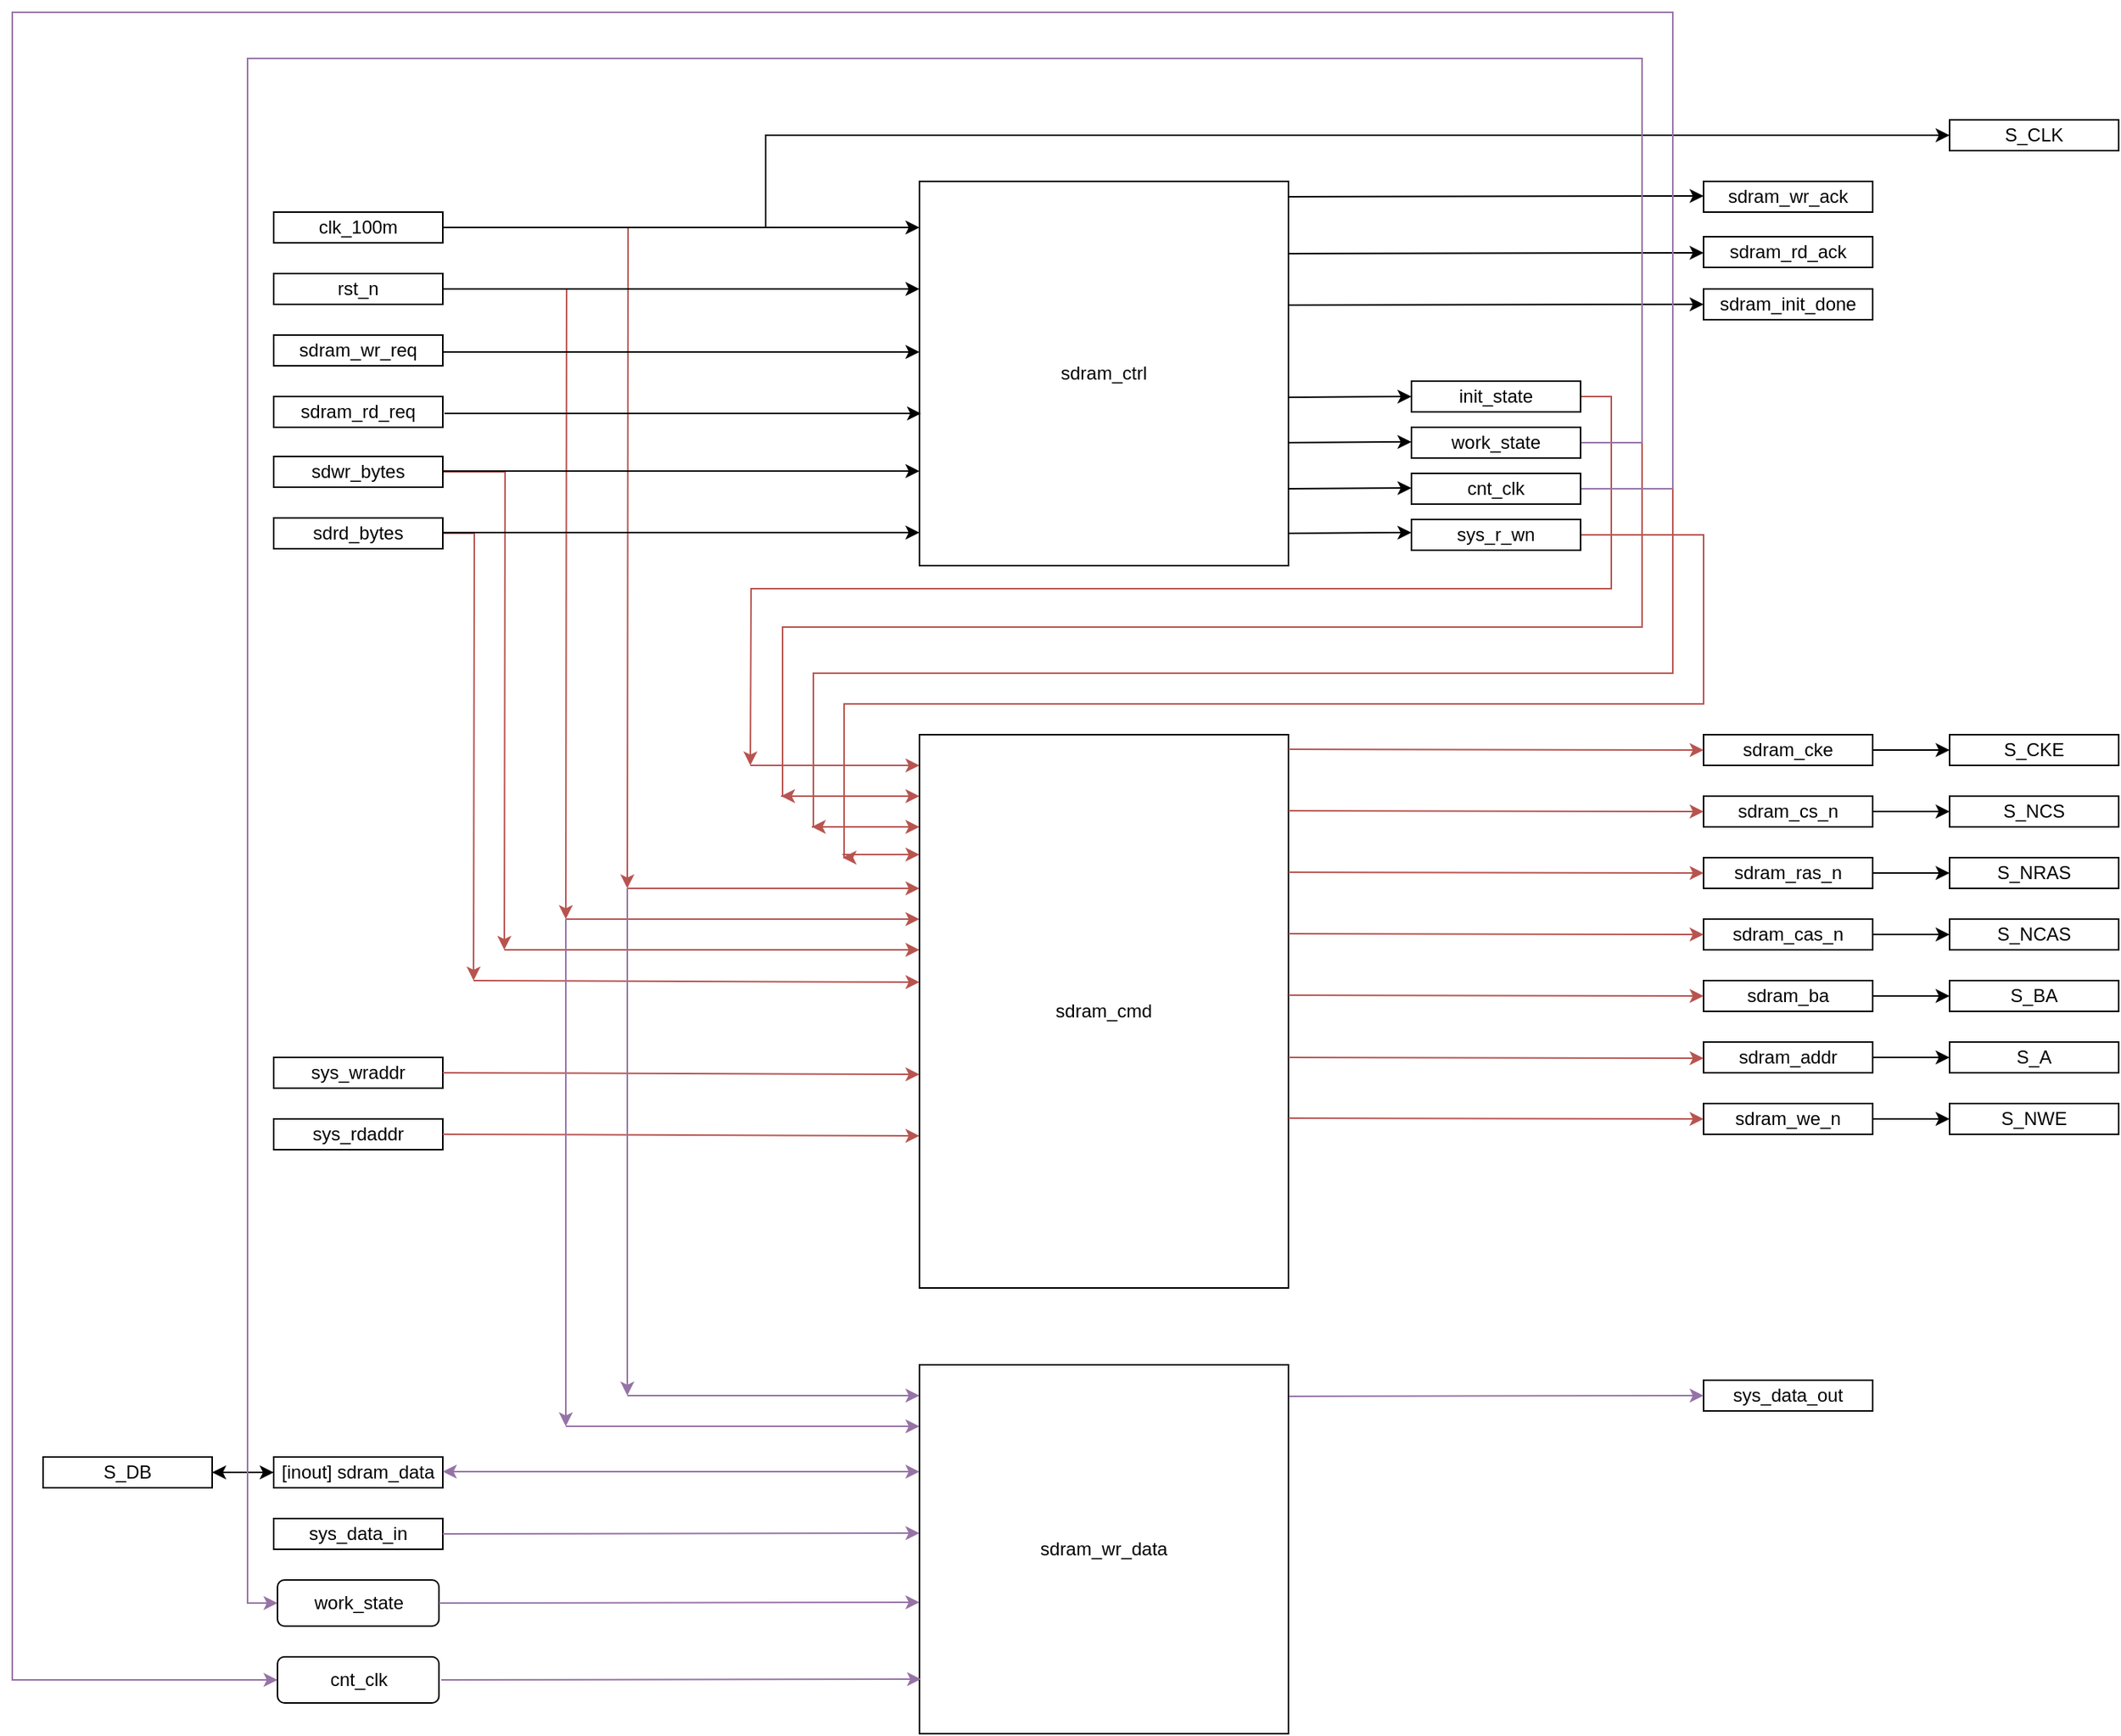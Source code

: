 <mxfile version="22.0.8" type="github">
  <diagram name="Page-1" id="QzKriibWGeIbcQBbAOVL">
    <mxGraphModel dx="2284" dy="758" grid="1" gridSize="10" guides="1" tooltips="1" connect="1" arrows="1" fold="1" page="1" pageScale="1" pageWidth="850" pageHeight="1100" math="0" shadow="0">
      <root>
        <mxCell id="0" />
        <mxCell id="1" parent="0" />
        <mxCell id="-hZiaQxBjhqHarwySM8e-2" value="sdram_ctrl" style="rounded=0;whiteSpace=wrap;html=1;" parent="1" vertex="1">
          <mxGeometry x="510" y="140" width="240" height="250" as="geometry" />
        </mxCell>
        <mxCell id="nmadv54hfyfQ1lx8FfqC-75" style="edgeStyle=orthogonalEdgeStyle;rounded=0;orthogonalLoop=1;jettySize=auto;html=1;exitX=1;exitY=0.5;exitDx=0;exitDy=0;fillColor=#f8cecc;strokeColor=#b85450;" edge="1" parent="1" source="-hZiaQxBjhqHarwySM8e-10">
          <mxGeometry relative="1" as="geometry">
            <mxPoint x="320" y="600" as="targetPoint" />
          </mxGeometry>
        </mxCell>
        <mxCell id="nmadv54hfyfQ1lx8FfqC-100" style="edgeStyle=orthogonalEdgeStyle;rounded=0;orthogonalLoop=1;jettySize=auto;html=1;exitX=1;exitY=0.5;exitDx=0;exitDy=0;entryX=0;entryY=0.5;entryDx=0;entryDy=0;" edge="1" parent="1" source="-hZiaQxBjhqHarwySM8e-10" target="nmadv54hfyfQ1lx8FfqC-99">
          <mxGeometry relative="1" as="geometry">
            <Array as="points">
              <mxPoint x="410" y="170" />
              <mxPoint x="410" y="110" />
            </Array>
          </mxGeometry>
        </mxCell>
        <mxCell id="-hZiaQxBjhqHarwySM8e-10" value="clk_100m" style="rounded=0;whiteSpace=wrap;html=1;" parent="1" vertex="1">
          <mxGeometry x="90" y="160" width="110" height="20" as="geometry" />
        </mxCell>
        <mxCell id="nmadv54hfyfQ1lx8FfqC-77" style="edgeStyle=orthogonalEdgeStyle;rounded=0;orthogonalLoop=1;jettySize=auto;html=1;exitX=1;exitY=0.5;exitDx=0;exitDy=0;fillColor=#f8cecc;strokeColor=#b85450;" edge="1" parent="1" source="-hZiaQxBjhqHarwySM8e-11">
          <mxGeometry relative="1" as="geometry">
            <mxPoint x="280" y="620" as="targetPoint" />
          </mxGeometry>
        </mxCell>
        <mxCell id="-hZiaQxBjhqHarwySM8e-11" value="rst_n" style="rounded=0;whiteSpace=wrap;html=1;" parent="1" vertex="1">
          <mxGeometry x="90" y="200" width="110" height="20" as="geometry" />
        </mxCell>
        <mxCell id="-hZiaQxBjhqHarwySM8e-12" value="sdram_wr_req" style="rounded=0;whiteSpace=wrap;html=1;" parent="1" vertex="1">
          <mxGeometry x="90" y="240" width="110" height="20" as="geometry" />
        </mxCell>
        <mxCell id="-hZiaQxBjhqHarwySM8e-13" value="sdram_rd_req" style="rounded=0;whiteSpace=wrap;html=1;" parent="1" vertex="1">
          <mxGeometry x="90" y="280" width="110" height="20" as="geometry" />
        </mxCell>
        <mxCell id="-hZiaQxBjhqHarwySM8e-14" value="sys_wraddr" style="rounded=0;whiteSpace=wrap;html=1;" parent="1" vertex="1">
          <mxGeometry x="90" y="710" width="110" height="20" as="geometry" />
        </mxCell>
        <mxCell id="-hZiaQxBjhqHarwySM8e-15" value="sys_rdaddr" style="rounded=0;whiteSpace=wrap;html=1;" parent="1" vertex="1">
          <mxGeometry x="90" y="750" width="110" height="20" as="geometry" />
        </mxCell>
        <mxCell id="nmadv54hfyfQ1lx8FfqC-79" style="edgeStyle=orthogonalEdgeStyle;rounded=0;orthogonalLoop=1;jettySize=auto;html=1;exitX=1;exitY=0.5;exitDx=0;exitDy=0;fillColor=#f8cecc;strokeColor=#b85450;" edge="1" parent="1" source="-hZiaQxBjhqHarwySM8e-16">
          <mxGeometry relative="1" as="geometry">
            <mxPoint x="240" y="640" as="targetPoint" />
          </mxGeometry>
        </mxCell>
        <mxCell id="-hZiaQxBjhqHarwySM8e-16" value="sdwr_bytes" style="rounded=0;whiteSpace=wrap;html=1;" parent="1" vertex="1">
          <mxGeometry x="90" y="319" width="110" height="20" as="geometry" />
        </mxCell>
        <mxCell id="nmadv54hfyfQ1lx8FfqC-88" style="edgeStyle=orthogonalEdgeStyle;rounded=0;orthogonalLoop=1;jettySize=auto;html=1;exitX=1;exitY=0.5;exitDx=0;exitDy=0;fillColor=#f8cecc;strokeColor=#b85450;" edge="1" parent="1" source="-hZiaQxBjhqHarwySM8e-17">
          <mxGeometry relative="1" as="geometry">
            <mxPoint x="220" y="660" as="targetPoint" />
          </mxGeometry>
        </mxCell>
        <mxCell id="-hZiaQxBjhqHarwySM8e-17" value="sdrd_bytes" style="rounded=0;whiteSpace=wrap;html=1;" parent="1" vertex="1">
          <mxGeometry x="90" y="359" width="110" height="20" as="geometry" />
        </mxCell>
        <mxCell id="nmadv54hfyfQ1lx8FfqC-32" style="edgeStyle=orthogonalEdgeStyle;rounded=0;orthogonalLoop=1;jettySize=auto;html=1;exitX=0;exitY=0.5;exitDx=0;exitDy=0;" edge="1" parent="1" source="-hZiaQxBjhqHarwySM8e-18" target="nmadv54hfyfQ1lx8FfqC-30">
          <mxGeometry relative="1" as="geometry" />
        </mxCell>
        <mxCell id="-hZiaQxBjhqHarwySM8e-18" value="[inout] sdram_data" style="rounded=0;whiteSpace=wrap;html=1;" parent="1" vertex="1">
          <mxGeometry x="90" y="970" width="110" height="20" as="geometry" />
        </mxCell>
        <mxCell id="-hZiaQxBjhqHarwySM8e-19" value="sdram_wr_ack" style="rounded=0;whiteSpace=wrap;html=1;" parent="1" vertex="1">
          <mxGeometry x="1020" y="140" width="110" height="20" as="geometry" />
        </mxCell>
        <mxCell id="-hZiaQxBjhqHarwySM8e-20" value="sdram_rd_ack" style="rounded=0;whiteSpace=wrap;html=1;" parent="1" vertex="1">
          <mxGeometry x="1020" y="176" width="110" height="20" as="geometry" />
        </mxCell>
        <mxCell id="-hZiaQxBjhqHarwySM8e-21" value="sys_data_out" style="rounded=0;whiteSpace=wrap;html=1;" parent="1" vertex="1">
          <mxGeometry x="1020" y="920" width="110" height="20" as="geometry" />
        </mxCell>
        <mxCell id="-hZiaQxBjhqHarwySM8e-22" value="sdram_init_done" style="rounded=0;whiteSpace=wrap;html=1;" parent="1" vertex="1">
          <mxGeometry x="1020" y="210" width="110" height="20" as="geometry" />
        </mxCell>
        <mxCell id="nmadv54hfyfQ1lx8FfqC-42" style="edgeStyle=orthogonalEdgeStyle;rounded=0;orthogonalLoop=1;jettySize=auto;html=1;exitX=1;exitY=0.5;exitDx=0;exitDy=0;entryX=0;entryY=0.5;entryDx=0;entryDy=0;" edge="1" parent="1" source="-hZiaQxBjhqHarwySM8e-23" target="nmadv54hfyfQ1lx8FfqC-41">
          <mxGeometry relative="1" as="geometry" />
        </mxCell>
        <mxCell id="-hZiaQxBjhqHarwySM8e-23" value="sdram_cke" style="rounded=0;whiteSpace=wrap;html=1;" parent="1" vertex="1">
          <mxGeometry x="1020" y="500" width="110" height="20" as="geometry" />
        </mxCell>
        <mxCell id="nmadv54hfyfQ1lx8FfqC-40" style="edgeStyle=orthogonalEdgeStyle;rounded=0;orthogonalLoop=1;jettySize=auto;html=1;exitX=1;exitY=0.5;exitDx=0;exitDy=0;entryX=0;entryY=0.5;entryDx=0;entryDy=0;" edge="1" parent="1" source="-hZiaQxBjhqHarwySM8e-24" target="nmadv54hfyfQ1lx8FfqC-39">
          <mxGeometry relative="1" as="geometry" />
        </mxCell>
        <mxCell id="-hZiaQxBjhqHarwySM8e-24" value="sdram_cs_n" style="rounded=0;whiteSpace=wrap;html=1;" parent="1" vertex="1">
          <mxGeometry x="1020" y="540" width="110" height="20" as="geometry" />
        </mxCell>
        <mxCell id="nmadv54hfyfQ1lx8FfqC-36" style="edgeStyle=orthogonalEdgeStyle;rounded=0;orthogonalLoop=1;jettySize=auto;html=1;exitX=1;exitY=0.5;exitDx=0;exitDy=0;entryX=0;entryY=0.5;entryDx=0;entryDy=0;" edge="1" parent="1" source="-hZiaQxBjhqHarwySM8e-25" target="nmadv54hfyfQ1lx8FfqC-35">
          <mxGeometry relative="1" as="geometry" />
        </mxCell>
        <mxCell id="-hZiaQxBjhqHarwySM8e-25" value="sdram_ras_n" style="rounded=0;whiteSpace=wrap;html=1;" parent="1" vertex="1">
          <mxGeometry x="1020" y="580" width="110" height="20" as="geometry" />
        </mxCell>
        <mxCell id="nmadv54hfyfQ1lx8FfqC-34" style="edgeStyle=orthogonalEdgeStyle;rounded=0;orthogonalLoop=1;jettySize=auto;html=1;exitX=1;exitY=0.5;exitDx=0;exitDy=0;entryX=0;entryY=0.5;entryDx=0;entryDy=0;" edge="1" parent="1" source="-hZiaQxBjhqHarwySM8e-26" target="nmadv54hfyfQ1lx8FfqC-33">
          <mxGeometry relative="1" as="geometry" />
        </mxCell>
        <mxCell id="-hZiaQxBjhqHarwySM8e-26" value="sdram_cas_n" style="rounded=0;whiteSpace=wrap;html=1;" parent="1" vertex="1">
          <mxGeometry x="1020" y="620" width="110" height="20" as="geometry" />
        </mxCell>
        <mxCell id="nmadv54hfyfQ1lx8FfqC-29" style="edgeStyle=orthogonalEdgeStyle;rounded=0;orthogonalLoop=1;jettySize=auto;html=1;exitX=1;exitY=0.5;exitDx=0;exitDy=0;entryX=0;entryY=0.5;entryDx=0;entryDy=0;" edge="1" parent="1" source="-hZiaQxBjhqHarwySM8e-27" target="nmadv54hfyfQ1lx8FfqC-28">
          <mxGeometry relative="1" as="geometry" />
        </mxCell>
        <mxCell id="-hZiaQxBjhqHarwySM8e-27" value="sdram_ba" style="rounded=0;whiteSpace=wrap;html=1;" parent="1" vertex="1">
          <mxGeometry x="1020" y="660" width="110" height="20" as="geometry" />
        </mxCell>
        <mxCell id="nmadv54hfyfQ1lx8FfqC-27" style="edgeStyle=orthogonalEdgeStyle;rounded=0;orthogonalLoop=1;jettySize=auto;html=1;exitX=1;exitY=0.5;exitDx=0;exitDy=0;entryX=0;entryY=0.5;entryDx=0;entryDy=0;" edge="1" parent="1" source="-hZiaQxBjhqHarwySM8e-28" target="nmadv54hfyfQ1lx8FfqC-26">
          <mxGeometry relative="1" as="geometry" />
        </mxCell>
        <mxCell id="-hZiaQxBjhqHarwySM8e-28" value="sdram_addr" style="rounded=0;whiteSpace=wrap;html=1;" parent="1" vertex="1">
          <mxGeometry x="1020" y="700" width="110" height="20" as="geometry" />
        </mxCell>
        <mxCell id="-hZiaQxBjhqHarwySM8e-33" value="sys_data_in" style="rounded=0;whiteSpace=wrap;html=1;" parent="1" vertex="1">
          <mxGeometry x="90" y="1010" width="110" height="20" as="geometry" />
        </mxCell>
        <mxCell id="nmadv54hfyfQ1lx8FfqC-4" value="" style="endArrow=classic;html=1;rounded=0;exitX=1;exitY=0.5;exitDx=0;exitDy=0;" edge="1" parent="1" source="-hZiaQxBjhqHarwySM8e-10">
          <mxGeometry width="50" height="50" relative="1" as="geometry">
            <mxPoint x="250" y="180" as="sourcePoint" />
            <mxPoint x="510" y="170" as="targetPoint" />
          </mxGeometry>
        </mxCell>
        <mxCell id="nmadv54hfyfQ1lx8FfqC-5" value="" style="endArrow=classic;html=1;rounded=0;exitX=1;exitY=0.5;exitDx=0;exitDy=0;" edge="1" parent="1" source="-hZiaQxBjhqHarwySM8e-11">
          <mxGeometry width="50" height="50" relative="1" as="geometry">
            <mxPoint x="220" y="209.5" as="sourcePoint" />
            <mxPoint x="510" y="210" as="targetPoint" />
          </mxGeometry>
        </mxCell>
        <mxCell id="nmadv54hfyfQ1lx8FfqC-6" value="" style="endArrow=classic;html=1;rounded=0;exitX=1;exitY=0.5;exitDx=0;exitDy=0;entryX=0;entryY=0.191;entryDx=0;entryDy=0;entryPerimeter=0;" edge="1" parent="1">
          <mxGeometry width="50" height="50" relative="1" as="geometry">
            <mxPoint x="200" y="251" as="sourcePoint" />
            <mxPoint x="510" y="251" as="targetPoint" />
          </mxGeometry>
        </mxCell>
        <mxCell id="nmadv54hfyfQ1lx8FfqC-7" value="" style="endArrow=classic;html=1;rounded=0;exitX=1;exitY=0.5;exitDx=0;exitDy=0;entryX=0;entryY=0.191;entryDx=0;entryDy=0;entryPerimeter=0;" edge="1" parent="1">
          <mxGeometry width="50" height="50" relative="1" as="geometry">
            <mxPoint x="201" y="291" as="sourcePoint" />
            <mxPoint x="511" y="291" as="targetPoint" />
          </mxGeometry>
        </mxCell>
        <mxCell id="nmadv54hfyfQ1lx8FfqC-8" value="" style="endArrow=classic;html=1;rounded=0;" edge="1" parent="1">
          <mxGeometry width="50" height="50" relative="1" as="geometry">
            <mxPoint x="750" y="150" as="sourcePoint" />
            <mxPoint x="1020" y="149.5" as="targetPoint" />
          </mxGeometry>
        </mxCell>
        <mxCell id="nmadv54hfyfQ1lx8FfqC-9" value="" style="endArrow=classic;html=1;rounded=0;" edge="1" parent="1">
          <mxGeometry width="50" height="50" relative="1" as="geometry">
            <mxPoint x="750" y="187" as="sourcePoint" />
            <mxPoint x="1020" y="186.5" as="targetPoint" />
          </mxGeometry>
        </mxCell>
        <mxCell id="nmadv54hfyfQ1lx8FfqC-12" value="" style="endArrow=classic;html=1;rounded=0;exitX=1;exitY=0.5;exitDx=0;exitDy=0;entryX=0;entryY=0.191;entryDx=0;entryDy=0;entryPerimeter=0;" edge="1" parent="1">
          <mxGeometry width="50" height="50" relative="1" as="geometry">
            <mxPoint x="200" y="328.5" as="sourcePoint" />
            <mxPoint x="510" y="328.5" as="targetPoint" />
          </mxGeometry>
        </mxCell>
        <mxCell id="nmadv54hfyfQ1lx8FfqC-13" value="" style="endArrow=classic;html=1;rounded=0;exitX=1;exitY=0.5;exitDx=0;exitDy=0;entryX=0;entryY=0.191;entryDx=0;entryDy=0;entryPerimeter=0;" edge="1" parent="1">
          <mxGeometry width="50" height="50" relative="1" as="geometry">
            <mxPoint x="200" y="368.5" as="sourcePoint" />
            <mxPoint x="510" y="368.5" as="targetPoint" />
          </mxGeometry>
        </mxCell>
        <mxCell id="nmadv54hfyfQ1lx8FfqC-16" value="" style="endArrow=classic;html=1;rounded=0;fillColor=#e1d5e7;strokeColor=#9673a6;" edge="1" parent="1">
          <mxGeometry width="50" height="50" relative="1" as="geometry">
            <mxPoint x="750" y="930.5" as="sourcePoint" />
            <mxPoint x="1020" y="930" as="targetPoint" />
          </mxGeometry>
        </mxCell>
        <mxCell id="nmadv54hfyfQ1lx8FfqC-17" value="" style="endArrow=classic;html=1;rounded=0;" edge="1" parent="1">
          <mxGeometry width="50" height="50" relative="1" as="geometry">
            <mxPoint x="750" y="220.5" as="sourcePoint" />
            <mxPoint x="1020" y="220" as="targetPoint" />
          </mxGeometry>
        </mxCell>
        <mxCell id="nmadv54hfyfQ1lx8FfqC-38" style="edgeStyle=orthogonalEdgeStyle;rounded=0;orthogonalLoop=1;jettySize=auto;html=1;exitX=1;exitY=0.5;exitDx=0;exitDy=0;entryX=0;entryY=0.5;entryDx=0;entryDy=0;" edge="1" parent="1" source="nmadv54hfyfQ1lx8FfqC-21" target="nmadv54hfyfQ1lx8FfqC-37">
          <mxGeometry relative="1" as="geometry" />
        </mxCell>
        <mxCell id="nmadv54hfyfQ1lx8FfqC-21" value="sdram_we_n" style="rounded=0;whiteSpace=wrap;html=1;" vertex="1" parent="1">
          <mxGeometry x="1020" y="740" width="110" height="20" as="geometry" />
        </mxCell>
        <mxCell id="nmadv54hfyfQ1lx8FfqC-26" value="S_A" style="rounded=0;whiteSpace=wrap;html=1;" vertex="1" parent="1">
          <mxGeometry x="1180" y="700" width="110" height="20" as="geometry" />
        </mxCell>
        <mxCell id="nmadv54hfyfQ1lx8FfqC-28" value="S_BA" style="rounded=0;whiteSpace=wrap;html=1;" vertex="1" parent="1">
          <mxGeometry x="1180" y="660" width="110" height="20" as="geometry" />
        </mxCell>
        <mxCell id="nmadv54hfyfQ1lx8FfqC-31" style="edgeStyle=orthogonalEdgeStyle;rounded=0;orthogonalLoop=1;jettySize=auto;html=1;exitX=1;exitY=0.5;exitDx=0;exitDy=0;entryX=0;entryY=0.5;entryDx=0;entryDy=0;" edge="1" parent="1" source="nmadv54hfyfQ1lx8FfqC-30" target="-hZiaQxBjhqHarwySM8e-18">
          <mxGeometry relative="1" as="geometry" />
        </mxCell>
        <mxCell id="nmadv54hfyfQ1lx8FfqC-30" value="S_DB" style="rounded=0;whiteSpace=wrap;html=1;" vertex="1" parent="1">
          <mxGeometry x="-60" y="970" width="110" height="20" as="geometry" />
        </mxCell>
        <mxCell id="nmadv54hfyfQ1lx8FfqC-33" value="S_NCAS" style="rounded=0;whiteSpace=wrap;html=1;" vertex="1" parent="1">
          <mxGeometry x="1180" y="620" width="110" height="20" as="geometry" />
        </mxCell>
        <mxCell id="nmadv54hfyfQ1lx8FfqC-35" value="S_NRAS" style="rounded=0;whiteSpace=wrap;html=1;" vertex="1" parent="1">
          <mxGeometry x="1180" y="580" width="110" height="20" as="geometry" />
        </mxCell>
        <mxCell id="nmadv54hfyfQ1lx8FfqC-37" value="S_NWE" style="rounded=0;whiteSpace=wrap;html=1;" vertex="1" parent="1">
          <mxGeometry x="1180" y="740" width="110" height="20" as="geometry" />
        </mxCell>
        <mxCell id="nmadv54hfyfQ1lx8FfqC-39" value="S_NCS" style="rounded=0;whiteSpace=wrap;html=1;" vertex="1" parent="1">
          <mxGeometry x="1180" y="540" width="110" height="20" as="geometry" />
        </mxCell>
        <mxCell id="nmadv54hfyfQ1lx8FfqC-41" value="S_CKE" style="rounded=0;whiteSpace=wrap;html=1;" vertex="1" parent="1">
          <mxGeometry x="1180" y="500" width="110" height="20" as="geometry" />
        </mxCell>
        <mxCell id="nmadv54hfyfQ1lx8FfqC-44" value="sdram_cmd" style="rounded=0;whiteSpace=wrap;html=1;" vertex="1" parent="1">
          <mxGeometry x="510" y="500" width="240" height="360" as="geometry" />
        </mxCell>
        <mxCell id="nmadv54hfyfQ1lx8FfqC-60" style="edgeStyle=orthogonalEdgeStyle;rounded=0;orthogonalLoop=1;jettySize=auto;html=1;exitX=1;exitY=0.5;exitDx=0;exitDy=0;fillColor=#f8cecc;strokeColor=#b85450;" edge="1" parent="1" source="nmadv54hfyfQ1lx8FfqC-51">
          <mxGeometry relative="1" as="geometry">
            <mxPoint x="400" y="520" as="targetPoint" />
          </mxGeometry>
        </mxCell>
        <mxCell id="nmadv54hfyfQ1lx8FfqC-51" value="init_state" style="rounded=0;whiteSpace=wrap;html=1;" vertex="1" parent="1">
          <mxGeometry x="830" y="270" width="110" height="20" as="geometry" />
        </mxCell>
        <mxCell id="nmadv54hfyfQ1lx8FfqC-81" style="edgeStyle=orthogonalEdgeStyle;rounded=0;orthogonalLoop=1;jettySize=auto;html=1;exitX=1;exitY=0.5;exitDx=0;exitDy=0;fillColor=#f8cecc;strokeColor=#b85450;" edge="1" parent="1" source="nmadv54hfyfQ1lx8FfqC-52">
          <mxGeometry relative="1" as="geometry">
            <mxPoint x="420" y="540" as="targetPoint" />
            <Array as="points">
              <mxPoint x="980" y="310" />
              <mxPoint x="980" y="430" />
              <mxPoint x="421" y="430" />
            </Array>
          </mxGeometry>
        </mxCell>
        <mxCell id="nmadv54hfyfQ1lx8FfqC-118" style="edgeStyle=orthogonalEdgeStyle;rounded=0;orthogonalLoop=1;jettySize=auto;html=1;exitX=1;exitY=0.5;exitDx=0;exitDy=0;entryX=0;entryY=0.5;entryDx=0;entryDy=0;fillColor=#e1d5e7;strokeColor=#9673a6;" edge="1" parent="1" source="nmadv54hfyfQ1lx8FfqC-52" target="nmadv54hfyfQ1lx8FfqC-114">
          <mxGeometry relative="1" as="geometry">
            <Array as="points">
              <mxPoint x="980" y="310" />
              <mxPoint x="980" y="60" />
              <mxPoint x="73" y="60" />
              <mxPoint x="73" y="1065" />
            </Array>
          </mxGeometry>
        </mxCell>
        <mxCell id="nmadv54hfyfQ1lx8FfqC-52" value="work_state" style="rounded=0;whiteSpace=wrap;html=1;" vertex="1" parent="1">
          <mxGeometry x="830" y="300" width="110" height="20" as="geometry" />
        </mxCell>
        <mxCell id="nmadv54hfyfQ1lx8FfqC-83" style="edgeStyle=orthogonalEdgeStyle;rounded=0;orthogonalLoop=1;jettySize=auto;html=1;exitX=1;exitY=0.5;exitDx=0;exitDy=0;fillColor=#f8cecc;strokeColor=#b85450;" edge="1" parent="1" source="nmadv54hfyfQ1lx8FfqC-53">
          <mxGeometry relative="1" as="geometry">
            <mxPoint x="440" y="560" as="targetPoint" />
            <Array as="points">
              <mxPoint x="1000" y="340" />
              <mxPoint x="1000" y="460" />
              <mxPoint x="441" y="460" />
            </Array>
          </mxGeometry>
        </mxCell>
        <mxCell id="nmadv54hfyfQ1lx8FfqC-119" style="edgeStyle=orthogonalEdgeStyle;rounded=0;orthogonalLoop=1;jettySize=auto;html=1;exitX=1;exitY=0.5;exitDx=0;exitDy=0;entryX=0;entryY=0.5;entryDx=0;entryDy=0;fillColor=#e1d5e7;strokeColor=#9673a6;" edge="1" parent="1" source="nmadv54hfyfQ1lx8FfqC-53" target="nmadv54hfyfQ1lx8FfqC-115">
          <mxGeometry relative="1" as="geometry">
            <Array as="points">
              <mxPoint x="1000" y="340" />
              <mxPoint x="1000" y="30" />
              <mxPoint x="-80" y="30" />
              <mxPoint x="-80" y="1115" />
            </Array>
          </mxGeometry>
        </mxCell>
        <mxCell id="nmadv54hfyfQ1lx8FfqC-53" value="cnt_clk" style="rounded=0;whiteSpace=wrap;html=1;" vertex="1" parent="1">
          <mxGeometry x="830" y="330" width="110" height="20" as="geometry" />
        </mxCell>
        <mxCell id="nmadv54hfyfQ1lx8FfqC-85" style="edgeStyle=orthogonalEdgeStyle;rounded=0;orthogonalLoop=1;jettySize=auto;html=1;exitX=1;exitY=0.5;exitDx=0;exitDy=0;fillColor=#f8cecc;strokeColor=#b85450;" edge="1" parent="1" source="nmadv54hfyfQ1lx8FfqC-54">
          <mxGeometry relative="1" as="geometry">
            <mxPoint x="460" y="580" as="targetPoint" />
            <Array as="points">
              <mxPoint x="1020" y="370" />
              <mxPoint x="1020" y="480" />
              <mxPoint x="461" y="480" />
            </Array>
          </mxGeometry>
        </mxCell>
        <mxCell id="nmadv54hfyfQ1lx8FfqC-54" value="sys_r_wn" style="rounded=0;whiteSpace=wrap;html=1;" vertex="1" parent="1">
          <mxGeometry x="830" y="360" width="110" height="20" as="geometry" />
        </mxCell>
        <mxCell id="nmadv54hfyfQ1lx8FfqC-56" value="" style="endArrow=classic;html=1;rounded=0;entryX=0;entryY=0.5;entryDx=0;entryDy=0;entryPerimeter=0;" edge="1" parent="1" target="nmadv54hfyfQ1lx8FfqC-51">
          <mxGeometry width="50" height="50" relative="1" as="geometry">
            <mxPoint x="750" y="280.5" as="sourcePoint" />
            <mxPoint x="820" y="280" as="targetPoint" />
          </mxGeometry>
        </mxCell>
        <mxCell id="nmadv54hfyfQ1lx8FfqC-57" value="" style="endArrow=classic;html=1;rounded=0;entryX=0;entryY=0.5;entryDx=0;entryDy=0;entryPerimeter=0;" edge="1" parent="1">
          <mxGeometry width="50" height="50" relative="1" as="geometry">
            <mxPoint x="750" y="310" as="sourcePoint" />
            <mxPoint x="830" y="309.5" as="targetPoint" />
          </mxGeometry>
        </mxCell>
        <mxCell id="nmadv54hfyfQ1lx8FfqC-58" value="" style="endArrow=classic;html=1;rounded=0;entryX=0;entryY=0.5;entryDx=0;entryDy=0;entryPerimeter=0;" edge="1" parent="1">
          <mxGeometry width="50" height="50" relative="1" as="geometry">
            <mxPoint x="750" y="340" as="sourcePoint" />
            <mxPoint x="830" y="339.5" as="targetPoint" />
          </mxGeometry>
        </mxCell>
        <mxCell id="nmadv54hfyfQ1lx8FfqC-59" value="" style="endArrow=classic;html=1;rounded=0;entryX=0;entryY=0.5;entryDx=0;entryDy=0;entryPerimeter=0;" edge="1" parent="1">
          <mxGeometry width="50" height="50" relative="1" as="geometry">
            <mxPoint x="750" y="369" as="sourcePoint" />
            <mxPoint x="830" y="368.5" as="targetPoint" />
          </mxGeometry>
        </mxCell>
        <mxCell id="nmadv54hfyfQ1lx8FfqC-76" value="" style="endArrow=classic;html=1;rounded=0;fillColor=#f8cecc;strokeColor=#b85450;" edge="1" parent="1">
          <mxGeometry width="50" height="50" relative="1" as="geometry">
            <mxPoint x="320" y="600" as="sourcePoint" />
            <mxPoint x="510" y="600" as="targetPoint" />
          </mxGeometry>
        </mxCell>
        <mxCell id="nmadv54hfyfQ1lx8FfqC-78" value="" style="endArrow=classic;html=1;rounded=0;fillColor=#f8cecc;strokeColor=#b85450;" edge="1" parent="1">
          <mxGeometry width="50" height="50" relative="1" as="geometry">
            <mxPoint x="280" y="620" as="sourcePoint" />
            <mxPoint x="510" y="620" as="targetPoint" />
          </mxGeometry>
        </mxCell>
        <mxCell id="nmadv54hfyfQ1lx8FfqC-80" value="" style="endArrow=classic;html=1;rounded=0;fillColor=#f8cecc;strokeColor=#b85450;" edge="1" parent="1">
          <mxGeometry width="50" height="50" relative="1" as="geometry">
            <mxPoint x="400" y="520" as="sourcePoint" />
            <mxPoint x="510" y="520" as="targetPoint" />
          </mxGeometry>
        </mxCell>
        <mxCell id="nmadv54hfyfQ1lx8FfqC-82" value="" style="endArrow=classic;html=1;rounded=0;fillColor=#f8cecc;strokeColor=#b85450;" edge="1" parent="1">
          <mxGeometry width="50" height="50" relative="1" as="geometry">
            <mxPoint x="420" y="540" as="sourcePoint" />
            <mxPoint x="510" y="540" as="targetPoint" />
          </mxGeometry>
        </mxCell>
        <mxCell id="nmadv54hfyfQ1lx8FfqC-84" value="" style="endArrow=classic;html=1;rounded=0;fillColor=#f8cecc;strokeColor=#b85450;" edge="1" parent="1">
          <mxGeometry width="50" height="50" relative="1" as="geometry">
            <mxPoint x="440" y="560" as="sourcePoint" />
            <mxPoint x="510" y="560" as="targetPoint" />
          </mxGeometry>
        </mxCell>
        <mxCell id="nmadv54hfyfQ1lx8FfqC-86" value="" style="endArrow=classic;html=1;rounded=0;fillColor=#f8cecc;strokeColor=#b85450;" edge="1" parent="1">
          <mxGeometry width="50" height="50" relative="1" as="geometry">
            <mxPoint x="460" y="578" as="sourcePoint" />
            <mxPoint x="510" y="578" as="targetPoint" />
          </mxGeometry>
        </mxCell>
        <mxCell id="nmadv54hfyfQ1lx8FfqC-87" value="" style="endArrow=classic;html=1;rounded=0;fillColor=#f8cecc;strokeColor=#b85450;" edge="1" parent="1">
          <mxGeometry width="50" height="50" relative="1" as="geometry">
            <mxPoint x="240" y="640" as="sourcePoint" />
            <mxPoint x="510" y="640" as="targetPoint" />
          </mxGeometry>
        </mxCell>
        <mxCell id="nmadv54hfyfQ1lx8FfqC-89" value="" style="endArrow=classic;html=1;rounded=0;fillColor=#f8cecc;strokeColor=#b85450;" edge="1" parent="1">
          <mxGeometry width="50" height="50" relative="1" as="geometry">
            <mxPoint x="220" y="660" as="sourcePoint" />
            <mxPoint x="510" y="661" as="targetPoint" />
          </mxGeometry>
        </mxCell>
        <mxCell id="nmadv54hfyfQ1lx8FfqC-90" value="" style="endArrow=classic;html=1;rounded=0;fillColor=#f8cecc;strokeColor=#b85450;exitX=1;exitY=0.5;exitDx=0;exitDy=0;" edge="1" parent="1" source="-hZiaQxBjhqHarwySM8e-14">
          <mxGeometry width="50" height="50" relative="1" as="geometry">
            <mxPoint x="220" y="720" as="sourcePoint" />
            <mxPoint x="510" y="721" as="targetPoint" />
          </mxGeometry>
        </mxCell>
        <mxCell id="nmadv54hfyfQ1lx8FfqC-91" value="" style="endArrow=classic;html=1;rounded=0;fillColor=#f8cecc;strokeColor=#b85450;exitX=1;exitY=0.5;exitDx=0;exitDy=0;" edge="1" parent="1">
          <mxGeometry width="50" height="50" relative="1" as="geometry">
            <mxPoint x="200" y="760" as="sourcePoint" />
            <mxPoint x="510" y="761" as="targetPoint" />
          </mxGeometry>
        </mxCell>
        <mxCell id="nmadv54hfyfQ1lx8FfqC-92" value="" style="endArrow=classic;html=1;rounded=0;entryX=0;entryY=0.5;entryDx=0;entryDy=0;fillColor=#f8cecc;strokeColor=#b85450;" edge="1" parent="1" target="-hZiaQxBjhqHarwySM8e-23">
          <mxGeometry width="50" height="50" relative="1" as="geometry">
            <mxPoint x="750" y="509.5" as="sourcePoint" />
            <mxPoint x="930" y="509.5" as="targetPoint" />
          </mxGeometry>
        </mxCell>
        <mxCell id="nmadv54hfyfQ1lx8FfqC-93" value="" style="endArrow=classic;html=1;rounded=0;entryX=0;entryY=0.5;entryDx=0;entryDy=0;fillColor=#f8cecc;strokeColor=#b85450;" edge="1" parent="1">
          <mxGeometry width="50" height="50" relative="1" as="geometry">
            <mxPoint x="750" y="549.5" as="sourcePoint" />
            <mxPoint x="1020" y="550" as="targetPoint" />
          </mxGeometry>
        </mxCell>
        <mxCell id="nmadv54hfyfQ1lx8FfqC-94" value="" style="endArrow=classic;html=1;rounded=0;entryX=0;entryY=0.5;entryDx=0;entryDy=0;fillColor=#f8cecc;strokeColor=#b85450;" edge="1" parent="1">
          <mxGeometry width="50" height="50" relative="1" as="geometry">
            <mxPoint x="750" y="589.5" as="sourcePoint" />
            <mxPoint x="1020" y="590" as="targetPoint" />
          </mxGeometry>
        </mxCell>
        <mxCell id="nmadv54hfyfQ1lx8FfqC-95" value="" style="endArrow=classic;html=1;rounded=0;entryX=0;entryY=0.5;entryDx=0;entryDy=0;fillColor=#f8cecc;strokeColor=#b85450;" edge="1" parent="1">
          <mxGeometry width="50" height="50" relative="1" as="geometry">
            <mxPoint x="750" y="629.5" as="sourcePoint" />
            <mxPoint x="1020" y="630" as="targetPoint" />
          </mxGeometry>
        </mxCell>
        <mxCell id="nmadv54hfyfQ1lx8FfqC-96" value="" style="endArrow=classic;html=1;rounded=0;entryX=0;entryY=0.5;entryDx=0;entryDy=0;fillColor=#f8cecc;strokeColor=#b85450;" edge="1" parent="1">
          <mxGeometry width="50" height="50" relative="1" as="geometry">
            <mxPoint x="750" y="669.5" as="sourcePoint" />
            <mxPoint x="1020" y="670" as="targetPoint" />
          </mxGeometry>
        </mxCell>
        <mxCell id="nmadv54hfyfQ1lx8FfqC-97" value="" style="endArrow=classic;html=1;rounded=0;entryX=0;entryY=0.5;entryDx=0;entryDy=0;fillColor=#f8cecc;strokeColor=#b85450;" edge="1" parent="1">
          <mxGeometry width="50" height="50" relative="1" as="geometry">
            <mxPoint x="750" y="710" as="sourcePoint" />
            <mxPoint x="1020" y="710.5" as="targetPoint" />
          </mxGeometry>
        </mxCell>
        <mxCell id="nmadv54hfyfQ1lx8FfqC-98" value="" style="endArrow=classic;html=1;rounded=0;entryX=0;entryY=0.5;entryDx=0;entryDy=0;fillColor=#f8cecc;strokeColor=#b85450;" edge="1" parent="1">
          <mxGeometry width="50" height="50" relative="1" as="geometry">
            <mxPoint x="750" y="749.5" as="sourcePoint" />
            <mxPoint x="1020" y="750" as="targetPoint" />
          </mxGeometry>
        </mxCell>
        <mxCell id="nmadv54hfyfQ1lx8FfqC-99" value="S_CLK" style="rounded=0;whiteSpace=wrap;html=1;" vertex="1" parent="1">
          <mxGeometry x="1180" y="100" width="110" height="20" as="geometry" />
        </mxCell>
        <mxCell id="nmadv54hfyfQ1lx8FfqC-101" value="sdram_wr_data" style="rounded=0;whiteSpace=wrap;html=1;" vertex="1" parent="1">
          <mxGeometry x="510" y="910" width="240" height="240" as="geometry" />
        </mxCell>
        <mxCell id="nmadv54hfyfQ1lx8FfqC-103" value="" style="endArrow=classic;startArrow=classic;html=1;rounded=0;fillColor=#e1d5e7;strokeColor=#9673a6;" edge="1" parent="1">
          <mxGeometry width="50" height="50" relative="1" as="geometry">
            <mxPoint x="200" y="979.5" as="sourcePoint" />
            <mxPoint x="510" y="979.5" as="targetPoint" />
          </mxGeometry>
        </mxCell>
        <mxCell id="nmadv54hfyfQ1lx8FfqC-104" value="" style="endArrow=classic;html=1;rounded=0;fillColor=#e1d5e7;strokeColor=#9673a6;" edge="1" parent="1">
          <mxGeometry width="50" height="50" relative="1" as="geometry">
            <mxPoint x="320" y="600" as="sourcePoint" />
            <mxPoint x="320" y="930" as="targetPoint" />
          </mxGeometry>
        </mxCell>
        <mxCell id="nmadv54hfyfQ1lx8FfqC-105" value="" style="endArrow=classic;html=1;rounded=0;fillColor=#e1d5e7;strokeColor=#9673a6;" edge="1" parent="1">
          <mxGeometry width="50" height="50" relative="1" as="geometry">
            <mxPoint x="320" y="930" as="sourcePoint" />
            <mxPoint x="510" y="930" as="targetPoint" />
          </mxGeometry>
        </mxCell>
        <mxCell id="nmadv54hfyfQ1lx8FfqC-106" value="" style="endArrow=classic;html=1;rounded=0;fillColor=#e1d5e7;strokeColor=#9673a6;" edge="1" parent="1">
          <mxGeometry width="50" height="50" relative="1" as="geometry">
            <mxPoint x="280" y="620" as="sourcePoint" />
            <mxPoint x="280" y="950" as="targetPoint" />
          </mxGeometry>
        </mxCell>
        <mxCell id="nmadv54hfyfQ1lx8FfqC-107" value="" style="endArrow=classic;html=1;rounded=0;fillColor=#e1d5e7;strokeColor=#9673a6;" edge="1" parent="1">
          <mxGeometry width="50" height="50" relative="1" as="geometry">
            <mxPoint x="280" y="950" as="sourcePoint" />
            <mxPoint x="510" y="950" as="targetPoint" />
          </mxGeometry>
        </mxCell>
        <mxCell id="nmadv54hfyfQ1lx8FfqC-112" value="" style="endArrow=classic;html=1;rounded=0;fillColor=#e1d5e7;strokeColor=#9673a6;exitX=1;exitY=0.5;exitDx=0;exitDy=0;" edge="1" parent="1" source="-hZiaQxBjhqHarwySM8e-33">
          <mxGeometry width="50" height="50" relative="1" as="geometry">
            <mxPoint x="320" y="1019.5" as="sourcePoint" />
            <mxPoint x="510" y="1019.5" as="targetPoint" />
          </mxGeometry>
        </mxCell>
        <mxCell id="nmadv54hfyfQ1lx8FfqC-114" value="work_state" style="rounded=1;whiteSpace=wrap;html=1;" vertex="1" parent="1">
          <mxGeometry x="92.5" y="1050" width="105" height="30" as="geometry" />
        </mxCell>
        <mxCell id="nmadv54hfyfQ1lx8FfqC-115" value="cnt_clk" style="rounded=1;whiteSpace=wrap;html=1;" vertex="1" parent="1">
          <mxGeometry x="92.5" y="1100" width="105" height="30" as="geometry" />
        </mxCell>
        <mxCell id="nmadv54hfyfQ1lx8FfqC-116" value="" style="endArrow=classic;html=1;rounded=0;fillColor=#e1d5e7;strokeColor=#9673a6;exitX=1;exitY=0.5;exitDx=0;exitDy=0;" edge="1" parent="1" source="nmadv54hfyfQ1lx8FfqC-114">
          <mxGeometry width="50" height="50" relative="1" as="geometry">
            <mxPoint x="200" y="1065" as="sourcePoint" />
            <mxPoint x="510" y="1064.5" as="targetPoint" />
          </mxGeometry>
        </mxCell>
        <mxCell id="nmadv54hfyfQ1lx8FfqC-117" value="" style="endArrow=classic;html=1;rounded=0;fillColor=#e1d5e7;strokeColor=#9673a6;exitX=1;exitY=0.5;exitDx=0;exitDy=0;" edge="1" parent="1">
          <mxGeometry width="50" height="50" relative="1" as="geometry">
            <mxPoint x="199" y="1115" as="sourcePoint" />
            <mxPoint x="511" y="1114.5" as="targetPoint" />
          </mxGeometry>
        </mxCell>
      </root>
    </mxGraphModel>
  </diagram>
</mxfile>

